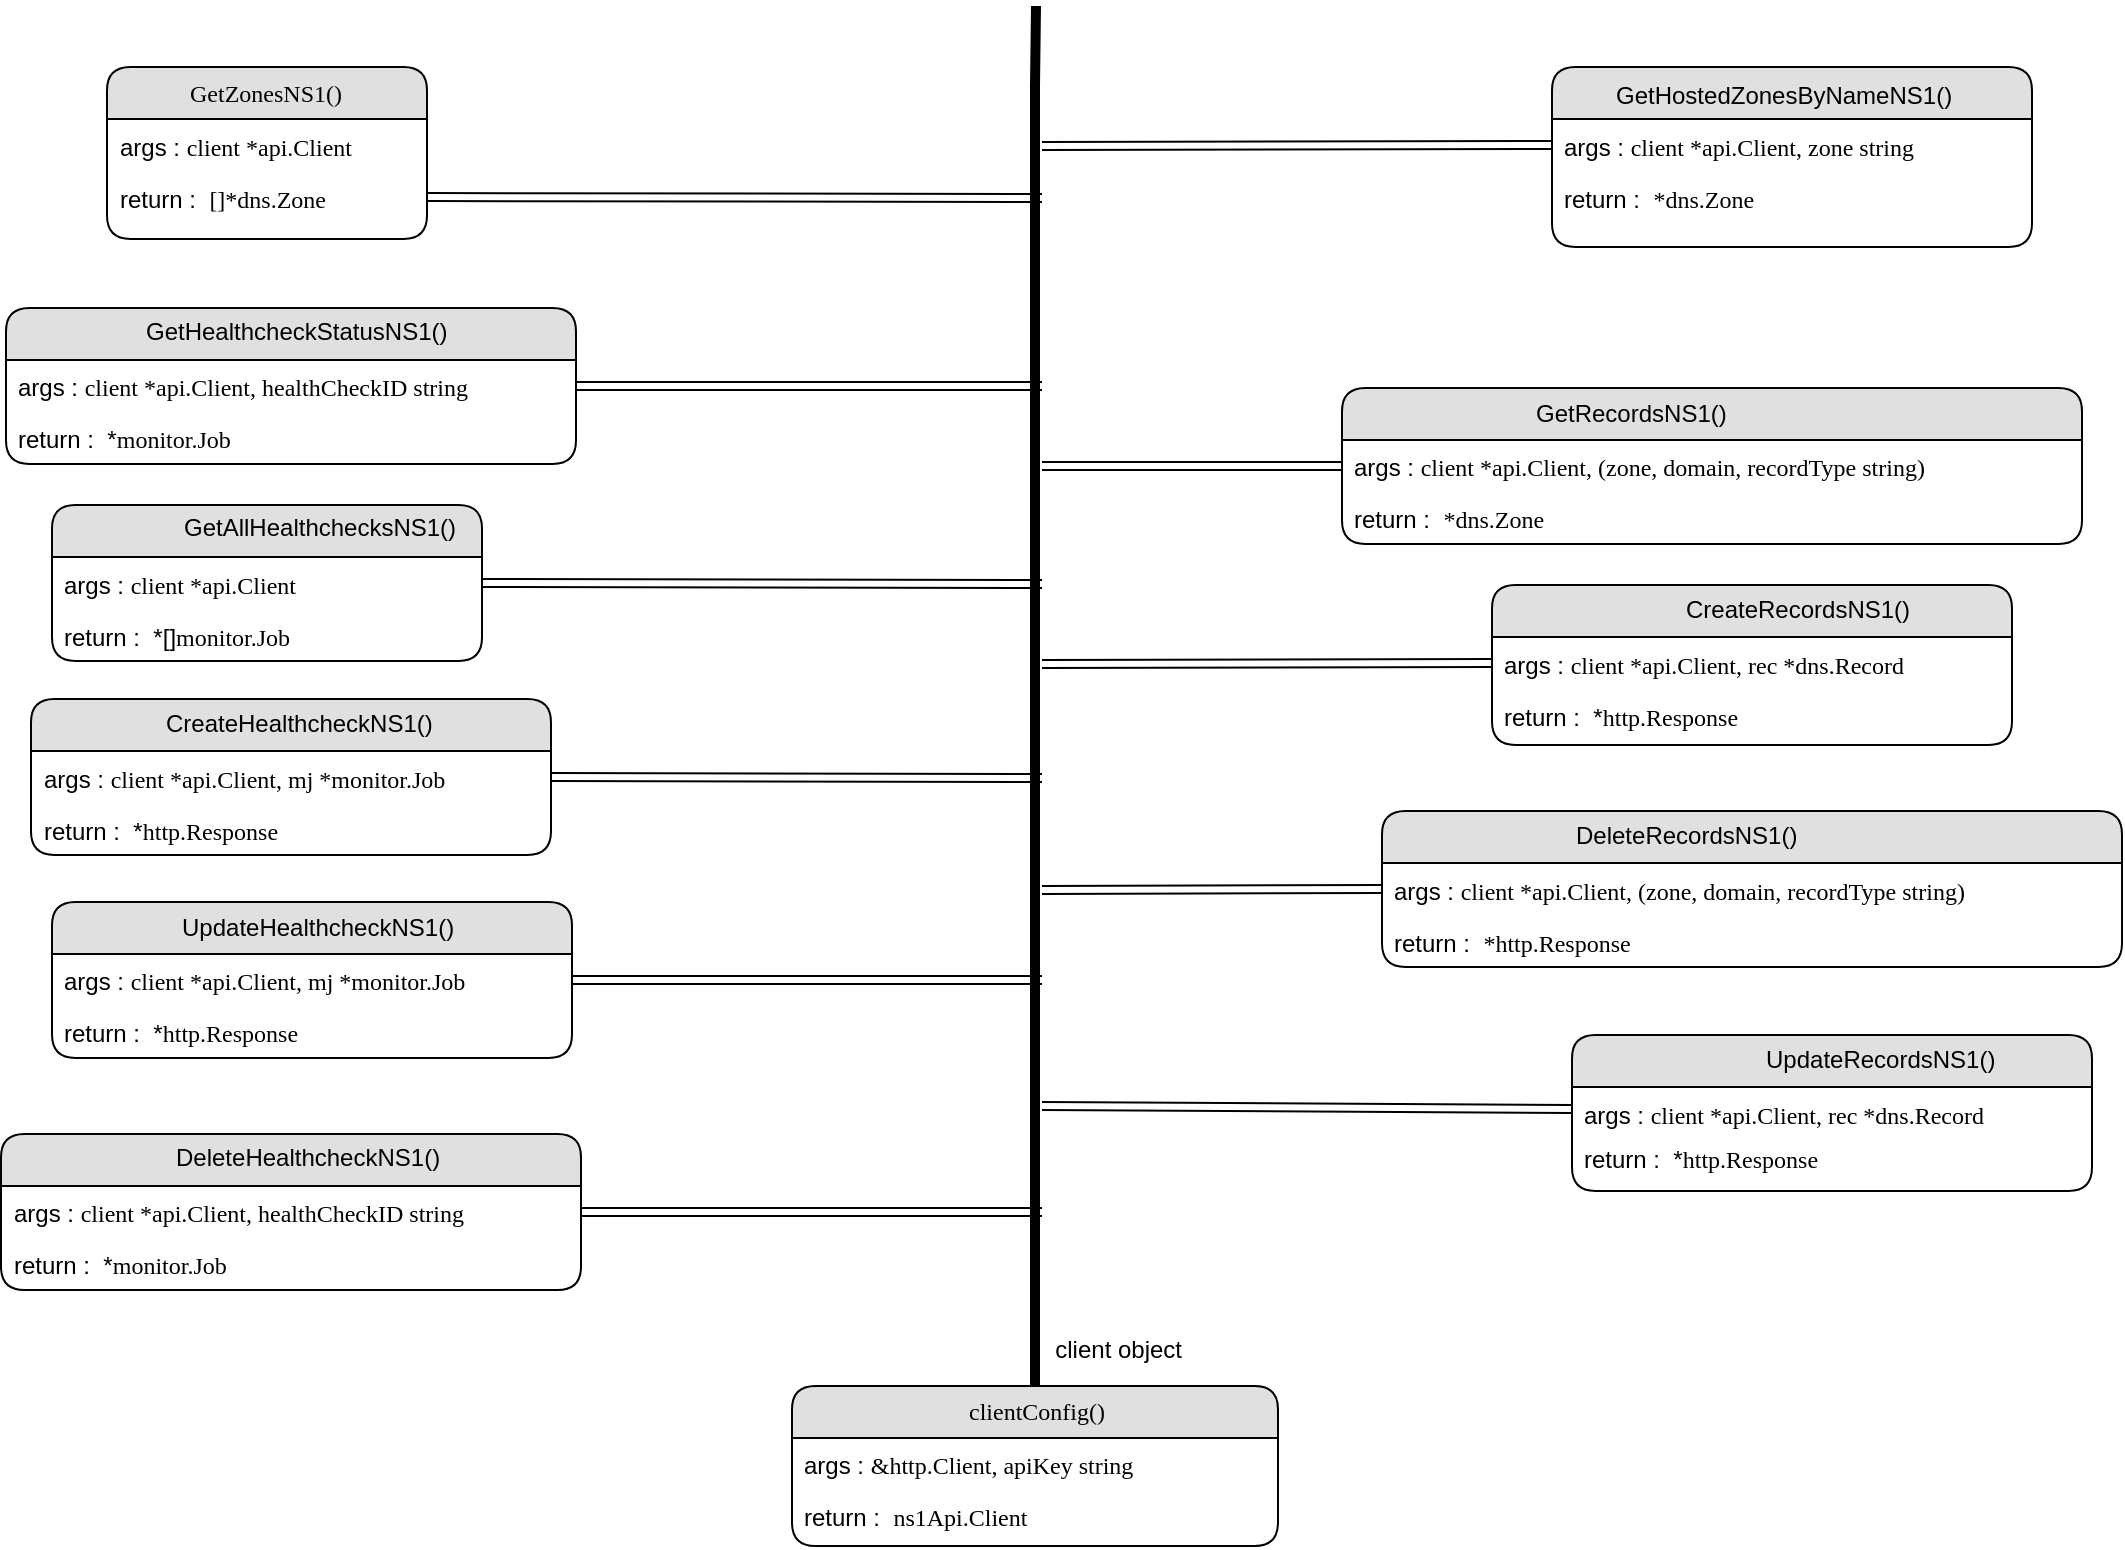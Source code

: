 <mxfile version="11.0.7" type="github"><diagram name="Page-1" id="b520641d-4fe3-3701-9064-5fc419738815"><mxGraphModel dx="1392" dy="1634" grid="1" gridSize="10" guides="1" tooltips="1" connect="1" arrows="1" fold="1" page="1" pageScale="1" pageWidth="1100" pageHeight="850" background="#ffffff" math="0" shadow="0"><root><mxCell id="0"/><mxCell id="1" parent="0"/><mxCell id="21ea969265ad0168-6" value="GetZonesNS1()&amp;nbsp;" style="swimlane;html=1;fontStyle=0;childLayout=stackLayout;horizontal=1;startSize=26;fillColor=#e0e0e0;horizontalStack=0;resizeParent=1;resizeLast=0;collapsible=1;marginBottom=0;swimlaneFillColor=#ffffff;align=center;rounded=1;shadow=0;comic=0;labelBackgroundColor=none;strokeColor=#000000;strokeWidth=1;fontFamily=Verdana;fontSize=12;fontColor=#000000;" parent="1" vertex="1"><mxGeometry x="62.5" y="30.5" width="160" height="86" as="geometry"/></mxCell><mxCell id="21ea969265ad0168-7" value="args :&amp;nbsp;&lt;span style=&quot;font-family: &amp;#34;verdana&amp;#34; ; text-align: center ; white-space: nowrap&quot;&gt;client *api.Client&lt;/span&gt;&lt;br&gt;&amp;nbsp;" style="text;html=1;strokeColor=none;fillColor=none;spacingLeft=4;spacingRight=4;whiteSpace=wrap;overflow=hidden;rotatable=0;points=[[0,0.5],[1,0.5]];portConstraint=eastwest;" parent="21ea969265ad0168-6" vertex="1"><mxGeometry y="26" width="160" height="26" as="geometry"/></mxCell><mxCell id="21ea969265ad0168-8" value="return :&amp;nbsp;&amp;nbsp;&lt;span style=&quot;font-family: &amp;#34;verdana&amp;#34; ; text-align: center ; white-space: nowrap&quot;&gt;[]*dns.Zone&lt;/span&gt;" style="text;html=1;strokeColor=none;fillColor=none;spacingLeft=4;spacingRight=4;whiteSpace=wrap;overflow=hidden;rotatable=0;points=[[0,0.5],[1,0.5]];portConstraint=eastwest;" parent="21ea969265ad0168-6" vertex="1"><mxGeometry y="52" width="160" height="26" as="geometry"/></mxCell><mxCell id="fNCtSZcSi3yhnlJST1mh-1" style="edgeStyle=orthogonalEdgeStyle;rounded=0;orthogonalLoop=1;jettySize=auto;html=1;exitX=0.5;exitY=0;exitDx=0;exitDy=0;strokeWidth=5;endArrow=none;endFill=0;" edge="1" parent="1" source="kIcNYLIqCxLIYrypTqYX-1"><mxGeometry relative="1" as="geometry"><mxPoint x="527" as="targetPoint"/><Array as="points"><mxPoint x="527" y="40"/><mxPoint x="527" y="40"/></Array></mxGeometry></mxCell><mxCell id="kIcNYLIqCxLIYrypTqYX-1" value="clientConfig()" style="swimlane;html=1;fontStyle=0;childLayout=stackLayout;horizontal=1;startSize=26;fillColor=#e0e0e0;horizontalStack=0;resizeParent=1;resizeLast=0;collapsible=1;marginBottom=0;swimlaneFillColor=#ffffff;align=center;rounded=1;shadow=0;comic=0;labelBackgroundColor=none;strokeColor=#000000;strokeWidth=1;fontFamily=Verdana;fontSize=12;fontColor=#000000;" parent="1" vertex="1"><mxGeometry x="405" y="690" width="243" height="80" as="geometry"/></mxCell><mxCell id="kIcNYLIqCxLIYrypTqYX-2" value="&lt;div style=&quot;text-align: center&quot;&gt;&lt;span&gt;args : &lt;font face=&quot;verdana&quot;&gt;&lt;span style=&quot;white-space: nowrap&quot;&gt;&amp;amp;http.Client, apiKey string&lt;/span&gt;&lt;/font&gt;&lt;/span&gt;&lt;/div&gt;" style="text;html=1;strokeColor=none;fillColor=none;spacingLeft=4;spacingRight=4;whiteSpace=wrap;overflow=hidden;rotatable=0;points=[[0,0.5],[1,0.5]];portConstraint=eastwest;" parent="kIcNYLIqCxLIYrypTqYX-1" vertex="1"><mxGeometry y="26" width="243" height="26" as="geometry"/></mxCell><mxCell id="kIcNYLIqCxLIYrypTqYX-3" value="&lt;div style=&quot;text-align: center&quot;&gt;&lt;span&gt;return :&amp;nbsp; &lt;font face=&quot;verdana&quot;&gt;&lt;span style=&quot;white-space: nowrap&quot;&gt;ns1Api.Client&lt;/span&gt;&lt;/font&gt;&lt;/span&gt;&lt;/div&gt;" style="text;html=1;strokeColor=none;fillColor=none;spacingLeft=4;spacingRight=4;whiteSpace=wrap;overflow=hidden;rotatable=0;points=[[0,0.5],[1,0.5]];portConstraint=eastwest;" parent="kIcNYLIqCxLIYrypTqYX-1" vertex="1"><mxGeometry y="52" width="243" height="26" as="geometry"/></mxCell><mxCell id="kIcNYLIqCxLIYrypTqYX-4" value="" style="swimlane;html=1;fontStyle=0;childLayout=stackLayout;horizontal=1;startSize=26;fillColor=#e0e0e0;horizontalStack=0;resizeParent=1;resizeLast=0;collapsible=1;marginBottom=0;swimlaneFillColor=#ffffff;align=center;rounded=1;shadow=0;comic=0;labelBackgroundColor=none;strokeColor=#000000;strokeWidth=1;fontFamily=Verdana;fontSize=12;fontColor=#000000;" parent="1" vertex="1"><mxGeometry x="785" y="30.5" width="240" height="90" as="geometry"/></mxCell><mxCell id="kIcNYLIqCxLIYrypTqYX-5" value="args :&amp;nbsp;&lt;span style=&quot;font-family: &amp;#34;verdana&amp;#34; ; text-align: center ; white-space: nowrap&quot;&gt;client *api.Client, zone string&lt;/span&gt;&lt;br&gt;&amp;nbsp;" style="text;html=1;strokeColor=none;fillColor=none;spacingLeft=4;spacingRight=4;whiteSpace=wrap;overflow=hidden;rotatable=0;points=[[0,0.5],[1,0.5]];portConstraint=eastwest;" parent="kIcNYLIqCxLIYrypTqYX-4" vertex="1"><mxGeometry y="26" width="240" height="26" as="geometry"/></mxCell><mxCell id="kIcNYLIqCxLIYrypTqYX-6" value="return :&amp;nbsp;&amp;nbsp;&lt;span style=&quot;font-family: &amp;#34;verdana&amp;#34; ; text-align: center ; white-space: nowrap&quot;&gt;*dns.Zone&lt;/span&gt;" style="text;html=1;strokeColor=none;fillColor=none;spacingLeft=4;spacingRight=4;whiteSpace=wrap;overflow=hidden;rotatable=0;points=[[0,0.5],[1,0.5]];portConstraint=eastwest;" parent="kIcNYLIqCxLIYrypTqYX-4" vertex="1"><mxGeometry y="52" width="240" height="26" as="geometry"/></mxCell><mxCell id="kIcNYLIqCxLIYrypTqYX-7" value="GetHostedZonesByNameNS1()" style="text;html=1;" parent="1" vertex="1"><mxGeometry x="815" y="30.5" width="190" height="30" as="geometry"/></mxCell><mxCell id="kIcNYLIqCxLIYrypTqYX-9" value="" style="swimlane;html=1;fontStyle=0;childLayout=stackLayout;horizontal=1;startSize=26;fillColor=#e0e0e0;horizontalStack=0;resizeParent=1;resizeLast=0;collapsible=1;marginBottom=0;swimlaneFillColor=#ffffff;align=center;rounded=1;shadow=0;comic=0;labelBackgroundColor=none;strokeColor=#000000;strokeWidth=1;fontFamily=Verdana;fontSize=12;fontColor=#000000;" parent="1" vertex="1"><mxGeometry x="680" y="191" width="370" height="78" as="geometry"/></mxCell><mxCell id="kIcNYLIqCxLIYrypTqYX-10" value="args :&amp;nbsp;&lt;span style=&quot;font-family: &amp;#34;verdana&amp;#34; ; text-align: center ; white-space: nowrap&quot;&gt;client *api.Client, (zone, domain, recordType string)&lt;/span&gt;&lt;br&gt;&amp;nbsp;" style="text;html=1;strokeColor=none;fillColor=none;spacingLeft=4;spacingRight=4;whiteSpace=wrap;overflow=hidden;rotatable=0;points=[[0,0.5],[1,0.5]];portConstraint=eastwest;" parent="kIcNYLIqCxLIYrypTqYX-9" vertex="1"><mxGeometry y="26" width="370" height="26" as="geometry"/></mxCell><mxCell id="kIcNYLIqCxLIYrypTqYX-11" value="return :&amp;nbsp;&amp;nbsp;&lt;span style=&quot;font-family: &amp;#34;verdana&amp;#34; ; text-align: center ; white-space: nowrap&quot;&gt;*dns.Zone&lt;/span&gt;" style="text;html=1;strokeColor=none;fillColor=none;spacingLeft=4;spacingRight=4;whiteSpace=wrap;overflow=hidden;rotatable=0;points=[[0,0.5],[1,0.5]];portConstraint=eastwest;" parent="kIcNYLIqCxLIYrypTqYX-9" vertex="1"><mxGeometry y="52" width="370" height="26" as="geometry"/></mxCell><mxCell id="kIcNYLIqCxLIYrypTqYX-13" value="GetRecordsNS1()" style="text;html=1;" parent="1" vertex="1"><mxGeometry x="775" y="189.5" width="110" height="30" as="geometry"/></mxCell><mxCell id="kIcNYLIqCxLIYrypTqYX-14" value="" style="swimlane;html=1;fontStyle=0;childLayout=stackLayout;horizontal=1;startSize=26;fillColor=#e0e0e0;horizontalStack=0;resizeParent=1;resizeLast=0;collapsible=1;marginBottom=0;swimlaneFillColor=#ffffff;align=center;rounded=1;shadow=0;comic=0;labelBackgroundColor=none;strokeColor=#000000;strokeWidth=1;fontFamily=Verdana;fontSize=12;fontColor=#000000;" parent="1" vertex="1"><mxGeometry x="755" y="289.5" width="260" height="80" as="geometry"/></mxCell><mxCell id="kIcNYLIqCxLIYrypTqYX-15" value="args :&amp;nbsp;&lt;span style=&quot;font-family: &amp;#34;verdana&amp;#34; ; text-align: center ; white-space: nowrap&quot;&gt;client *api.Client, rec *dns.Record&lt;/span&gt;&lt;br&gt;&amp;nbsp;" style="text;html=1;strokeColor=none;fillColor=none;spacingLeft=4;spacingRight=4;whiteSpace=wrap;overflow=hidden;rotatable=0;points=[[0,0.5],[1,0.5]];portConstraint=eastwest;" parent="kIcNYLIqCxLIYrypTqYX-14" vertex="1"><mxGeometry y="26" width="260" height="26" as="geometry"/></mxCell><mxCell id="kIcNYLIqCxLIYrypTqYX-16" value="&lt;div style=&quot;text-align: center&quot;&gt;&lt;span&gt;return :&amp;nbsp; *&lt;font face=&quot;verdana&quot;&gt;&lt;span style=&quot;white-space: nowrap&quot;&gt;http.Response&lt;/span&gt;&lt;/font&gt;&lt;/span&gt;&lt;/div&gt;" style="text;html=1;strokeColor=none;fillColor=none;spacingLeft=4;spacingRight=4;whiteSpace=wrap;overflow=hidden;rotatable=0;points=[[0,0.5],[1,0.5]];portConstraint=eastwest;" parent="kIcNYLIqCxLIYrypTqYX-14" vertex="1"><mxGeometry y="52" width="260" height="28" as="geometry"/></mxCell><mxCell id="kIcNYLIqCxLIYrypTqYX-17" value="CreateRecordsNS1()" style="text;html=1;" parent="1" vertex="1"><mxGeometry x="850" y="288" width="110" height="30" as="geometry"/></mxCell><mxCell id="kIcNYLIqCxLIYrypTqYX-18" value="" style="swimlane;html=1;fontStyle=0;childLayout=stackLayout;horizontal=1;startSize=26;fillColor=#e0e0e0;horizontalStack=0;resizeParent=1;resizeLast=0;collapsible=1;marginBottom=0;swimlaneFillColor=#ffffff;align=center;rounded=1;shadow=0;comic=0;labelBackgroundColor=none;strokeColor=#000000;strokeWidth=1;fontFamily=Verdana;fontSize=12;fontColor=#000000;" parent="1" vertex="1"><mxGeometry x="700" y="402.5" width="370" height="78" as="geometry"/></mxCell><mxCell id="kIcNYLIqCxLIYrypTqYX-19" value="args :&amp;nbsp;&lt;span style=&quot;font-family: &amp;#34;verdana&amp;#34; ; text-align: center ; white-space: nowrap&quot;&gt;client *api.Client, (zone, domain, recordType string)&lt;/span&gt;&lt;br&gt;&amp;nbsp;" style="text;html=1;strokeColor=none;fillColor=none;spacingLeft=4;spacingRight=4;whiteSpace=wrap;overflow=hidden;rotatable=0;points=[[0,0.5],[1,0.5]];portConstraint=eastwest;" parent="kIcNYLIqCxLIYrypTqYX-18" vertex="1"><mxGeometry y="26" width="370" height="26" as="geometry"/></mxCell><mxCell id="kIcNYLIqCxLIYrypTqYX-20" value="return :&amp;nbsp;&amp;nbsp;&lt;span style=&quot;font-family: &amp;#34;verdana&amp;#34; ; text-align: center ; white-space: nowrap&quot;&gt;*http.Response&lt;/span&gt;" style="text;html=1;strokeColor=none;fillColor=none;spacingLeft=4;spacingRight=4;whiteSpace=wrap;overflow=hidden;rotatable=0;points=[[0,0.5],[1,0.5]];portConstraint=eastwest;" parent="kIcNYLIqCxLIYrypTqYX-18" vertex="1"><mxGeometry y="52" width="370" height="26" as="geometry"/></mxCell><mxCell id="kIcNYLIqCxLIYrypTqYX-21" value="DeleteRecordsNS1()" style="text;html=1;" parent="1" vertex="1"><mxGeometry x="795" y="400.5" width="110" height="30" as="geometry"/></mxCell><mxCell id="kIcNYLIqCxLIYrypTqYX-22" value="" style="swimlane;html=1;fontStyle=0;childLayout=stackLayout;horizontal=1;startSize=26;fillColor=#e0e0e0;horizontalStack=0;resizeParent=1;resizeLast=0;collapsible=1;marginBottom=0;swimlaneFillColor=#ffffff;align=center;rounded=1;shadow=0;comic=0;labelBackgroundColor=none;strokeColor=#000000;strokeWidth=1;fontFamily=Verdana;fontSize=12;fontColor=#000000;" parent="1" vertex="1"><mxGeometry x="795" y="514.5" width="260" height="78" as="geometry"/></mxCell><mxCell id="kIcNYLIqCxLIYrypTqYX-23" value="args :&amp;nbsp;&lt;span style=&quot;font-family: &amp;#34;verdana&amp;#34; ; text-align: center ; white-space: nowrap&quot;&gt;client *api.Client, rec *dns.Record&lt;/span&gt;&lt;br&gt;&amp;nbsp;" style="text;html=1;strokeColor=none;fillColor=none;spacingLeft=4;spacingRight=4;whiteSpace=wrap;overflow=hidden;rotatable=0;points=[[0,0.5],[1,0.5]];portConstraint=eastwest;" parent="kIcNYLIqCxLIYrypTqYX-22" vertex="1"><mxGeometry y="26" width="260" height="22" as="geometry"/></mxCell><mxCell id="kIcNYLIqCxLIYrypTqYX-24" value="&lt;div style=&quot;text-align: center&quot;&gt;&lt;span&gt;return :&amp;nbsp; *&lt;font face=&quot;verdana&quot;&gt;&lt;span style=&quot;white-space: nowrap&quot;&gt;http.Response&lt;/span&gt;&lt;/font&gt;&lt;/span&gt;&lt;/div&gt;" style="text;html=1;strokeColor=none;fillColor=none;spacingLeft=4;spacingRight=4;whiteSpace=wrap;overflow=hidden;rotatable=0;points=[[0,0.5],[1,0.5]];portConstraint=eastwest;" parent="kIcNYLIqCxLIYrypTqYX-22" vertex="1"><mxGeometry y="48" width="260" height="26" as="geometry"/></mxCell><mxCell id="kIcNYLIqCxLIYrypTqYX-25" value="UpdateRecordsNS1()" style="text;html=1;" parent="1" vertex="1"><mxGeometry x="890" y="513" width="110" height="30" as="geometry"/></mxCell><mxCell id="kIcNYLIqCxLIYrypTqYX-26" value="" style="swimlane;html=1;fontStyle=0;childLayout=stackLayout;horizontal=1;startSize=26;fillColor=#e0e0e0;horizontalStack=0;resizeParent=1;resizeLast=0;collapsible=1;marginBottom=0;swimlaneFillColor=#ffffff;align=center;rounded=1;shadow=0;comic=0;labelBackgroundColor=none;strokeColor=#000000;strokeWidth=1;fontFamily=Verdana;fontSize=12;fontColor=#000000;" parent="1" vertex="1"><mxGeometry x="12" y="151" width="285" height="78" as="geometry"/></mxCell><mxCell id="kIcNYLIqCxLIYrypTqYX-27" value="args :&amp;nbsp;&lt;span style=&quot;font-family: &amp;#34;verdana&amp;#34; ; text-align: center ; white-space: nowrap&quot;&gt;client *api.Client, healthCheckID string&lt;/span&gt;" style="text;html=1;strokeColor=none;fillColor=none;spacingLeft=4;spacingRight=4;whiteSpace=wrap;overflow=hidden;rotatable=0;points=[[0,0.5],[1,0.5]];portConstraint=eastwest;" parent="kIcNYLIqCxLIYrypTqYX-26" vertex="1"><mxGeometry y="26" width="285" height="26" as="geometry"/></mxCell><mxCell id="kIcNYLIqCxLIYrypTqYX-28" value="&lt;div style=&quot;text-align: center&quot;&gt;return :&amp;nbsp; *&lt;font face=&quot;verdana&quot;&gt;&lt;span style=&quot;white-space: nowrap&quot;&gt;monitor.Job&lt;/span&gt;&lt;/font&gt;&lt;/div&gt;" style="text;html=1;strokeColor=none;fillColor=none;spacingLeft=4;spacingRight=4;whiteSpace=wrap;overflow=hidden;rotatable=0;points=[[0,0.5],[1,0.5]];portConstraint=eastwest;" parent="kIcNYLIqCxLIYrypTqYX-26" vertex="1"><mxGeometry y="52" width="285" height="26" as="geometry"/></mxCell><mxCell id="kIcNYLIqCxLIYrypTqYX-29" value="GetHealthcheckStatusNS1()" style="text;html=1;" parent="1" vertex="1"><mxGeometry x="80" y="148.5" width="110" height="30" as="geometry"/></mxCell><mxCell id="kIcNYLIqCxLIYrypTqYX-30" value="" style="swimlane;html=1;fontStyle=0;childLayout=stackLayout;horizontal=1;startSize=26;fillColor=#e0e0e0;horizontalStack=0;resizeParent=1;resizeLast=0;collapsible=1;marginBottom=0;swimlaneFillColor=#ffffff;align=center;rounded=1;shadow=0;comic=0;labelBackgroundColor=none;strokeColor=#000000;strokeWidth=1;fontFamily=Verdana;fontSize=12;fontColor=#000000;" parent="1" vertex="1"><mxGeometry x="35" y="249.5" width="215" height="78" as="geometry"/></mxCell><mxCell id="kIcNYLIqCxLIYrypTqYX-31" value="args :&amp;nbsp;&lt;span style=&quot;font-family: &amp;#34;verdana&amp;#34; ; text-align: center ; white-space: nowrap&quot;&gt;client *api.Client&lt;/span&gt;" style="text;html=1;strokeColor=none;fillColor=none;spacingLeft=4;spacingRight=4;whiteSpace=wrap;overflow=hidden;rotatable=0;points=[[0,0.5],[1,0.5]];portConstraint=eastwest;" parent="kIcNYLIqCxLIYrypTqYX-30" vertex="1"><mxGeometry y="26" width="215" height="26" as="geometry"/></mxCell><mxCell id="kIcNYLIqCxLIYrypTqYX-32" value="&lt;div style=&quot;text-align: center&quot;&gt;return :&amp;nbsp; *[]&lt;font face=&quot;verdana&quot;&gt;&lt;span style=&quot;white-space: nowrap&quot;&gt;monitor.Job&lt;/span&gt;&lt;/font&gt;&lt;/div&gt;" style="text;html=1;strokeColor=none;fillColor=none;spacingLeft=4;spacingRight=4;whiteSpace=wrap;overflow=hidden;rotatable=0;points=[[0,0.5],[1,0.5]];portConstraint=eastwest;" parent="kIcNYLIqCxLIYrypTqYX-30" vertex="1"><mxGeometry y="52" width="215" height="26" as="geometry"/></mxCell><mxCell id="kIcNYLIqCxLIYrypTqYX-33" value="GetAllHealthchecksNS1()" style="text;html=1;" parent="1" vertex="1"><mxGeometry x="99" y="247" width="110" height="30" as="geometry"/></mxCell><mxCell id="kIcNYLIqCxLIYrypTqYX-34" value="" style="swimlane;html=1;fontStyle=0;childLayout=stackLayout;horizontal=1;startSize=26;fillColor=#e0e0e0;horizontalStack=0;resizeParent=1;resizeLast=0;collapsible=1;marginBottom=0;swimlaneFillColor=#ffffff;align=center;rounded=1;shadow=0;comic=0;labelBackgroundColor=none;strokeColor=#000000;strokeWidth=1;fontFamily=Verdana;fontSize=12;fontColor=#000000;" parent="1" vertex="1"><mxGeometry x="24.5" y="346.5" width="260" height="78" as="geometry"/></mxCell><mxCell id="kIcNYLIqCxLIYrypTqYX-35" value="args :&amp;nbsp;&lt;span style=&quot;font-family: &amp;#34;verdana&amp;#34; ; text-align: center ; white-space: nowrap&quot;&gt;client *api.Client, mj *monitor.Job&lt;/span&gt;&lt;br&gt;&amp;nbsp;" style="text;html=1;strokeColor=none;fillColor=none;spacingLeft=4;spacingRight=4;whiteSpace=wrap;overflow=hidden;rotatable=0;points=[[0,0.5],[1,0.5]];portConstraint=eastwest;" parent="kIcNYLIqCxLIYrypTqYX-34" vertex="1"><mxGeometry y="26" width="260" height="26" as="geometry"/></mxCell><mxCell id="kIcNYLIqCxLIYrypTqYX-36" value="&lt;div style=&quot;text-align: center&quot;&gt;&lt;span&gt;return :&amp;nbsp; *&lt;font face=&quot;verdana&quot;&gt;&lt;span style=&quot;white-space: nowrap&quot;&gt;http.Response&lt;/span&gt;&lt;/font&gt;&lt;/span&gt;&lt;/div&gt;" style="text;html=1;strokeColor=none;fillColor=none;spacingLeft=4;spacingRight=4;whiteSpace=wrap;overflow=hidden;rotatable=0;points=[[0,0.5],[1,0.5]];portConstraint=eastwest;" parent="kIcNYLIqCxLIYrypTqYX-34" vertex="1"><mxGeometry y="52" width="260" height="26" as="geometry"/></mxCell><mxCell id="kIcNYLIqCxLIYrypTqYX-37" value="CreateHealthcheckNS1()" style="text;html=1;" parent="1" vertex="1"><mxGeometry x="89.5" y="345" width="110" height="30" as="geometry"/></mxCell><mxCell id="kIcNYLIqCxLIYrypTqYX-38" value="" style="swimlane;html=1;fontStyle=0;childLayout=stackLayout;horizontal=1;startSize=26;fillColor=#e0e0e0;horizontalStack=0;resizeParent=1;resizeLast=0;collapsible=1;marginBottom=0;swimlaneFillColor=#ffffff;align=center;rounded=1;shadow=0;comic=0;labelBackgroundColor=none;strokeColor=#000000;strokeWidth=1;fontFamily=Verdana;fontSize=12;fontColor=#000000;" parent="1" vertex="1"><mxGeometry x="35" y="448" width="260" height="78" as="geometry"/></mxCell><mxCell id="kIcNYLIqCxLIYrypTqYX-39" value="args :&amp;nbsp;&lt;span style=&quot;font-family: &amp;#34;verdana&amp;#34; ; text-align: center ; white-space: nowrap&quot;&gt;client *api.Client, mj *monitor.Job&lt;/span&gt;&lt;br&gt;&amp;nbsp;" style="text;html=1;strokeColor=none;fillColor=none;spacingLeft=4;spacingRight=4;whiteSpace=wrap;overflow=hidden;rotatable=0;points=[[0,0.5],[1,0.5]];portConstraint=eastwest;" parent="kIcNYLIqCxLIYrypTqYX-38" vertex="1"><mxGeometry y="26" width="260" height="26" as="geometry"/></mxCell><mxCell id="kIcNYLIqCxLIYrypTqYX-40" value="&lt;div style=&quot;text-align: center&quot;&gt;&lt;span&gt;return :&amp;nbsp; *&lt;font face=&quot;verdana&quot;&gt;&lt;span style=&quot;white-space: nowrap&quot;&gt;http.Response&lt;/span&gt;&lt;/font&gt;&lt;/span&gt;&lt;/div&gt;" style="text;html=1;strokeColor=none;fillColor=none;spacingLeft=4;spacingRight=4;whiteSpace=wrap;overflow=hidden;rotatable=0;points=[[0,0.5],[1,0.5]];portConstraint=eastwest;" parent="kIcNYLIqCxLIYrypTqYX-38" vertex="1"><mxGeometry y="52" width="260" height="26" as="geometry"/></mxCell><mxCell id="kIcNYLIqCxLIYrypTqYX-41" value="UpdateHealthcheckNS1()" style="text;html=1;" parent="1" vertex="1"><mxGeometry x="97.5" y="446.5" width="110" height="30" as="geometry"/></mxCell><mxCell id="kIcNYLIqCxLIYrypTqYX-42" value="" style="swimlane;html=1;fontStyle=0;childLayout=stackLayout;horizontal=1;startSize=26;fillColor=#e0e0e0;horizontalStack=0;resizeParent=1;resizeLast=0;collapsible=1;marginBottom=0;swimlaneFillColor=#ffffff;align=center;rounded=1;shadow=0;comic=0;labelBackgroundColor=none;strokeColor=#000000;strokeWidth=1;fontFamily=Verdana;fontSize=12;fontColor=#000000;" parent="1" vertex="1"><mxGeometry x="9.5" y="564" width="290" height="78" as="geometry"/></mxCell><mxCell id="kIcNYLIqCxLIYrypTqYX-43" value="args :&amp;nbsp;&lt;span style=&quot;font-family: &amp;#34;verdana&amp;#34; ; text-align: center ; white-space: nowrap&quot;&gt;client *api.Client, healthCheckID string&lt;/span&gt;" style="text;html=1;strokeColor=none;fillColor=none;spacingLeft=4;spacingRight=4;whiteSpace=wrap;overflow=hidden;rotatable=0;points=[[0,0.5],[1,0.5]];portConstraint=eastwest;" parent="kIcNYLIqCxLIYrypTqYX-42" vertex="1"><mxGeometry y="26" width="290" height="26" as="geometry"/></mxCell><mxCell id="kIcNYLIqCxLIYrypTqYX-44" value="&lt;div style=&quot;text-align: center&quot;&gt;return :&amp;nbsp; *&lt;font face=&quot;verdana&quot;&gt;&lt;span style=&quot;white-space: nowrap&quot;&gt;monitor.Job&lt;/span&gt;&lt;/font&gt;&lt;/div&gt;" style="text;html=1;strokeColor=none;fillColor=none;spacingLeft=4;spacingRight=4;whiteSpace=wrap;overflow=hidden;rotatable=0;points=[[0,0.5],[1,0.5]];portConstraint=eastwest;" parent="kIcNYLIqCxLIYrypTqYX-42" vertex="1"><mxGeometry y="52" width="290" height="26" as="geometry"/></mxCell><mxCell id="kIcNYLIqCxLIYrypTqYX-45" value="DeleteHealthcheckNS1()" style="text;html=1;" parent="1" vertex="1"><mxGeometry x="94.5" y="562" width="110" height="30" as="geometry"/></mxCell><mxCell id="fNCtSZcSi3yhnlJST1mh-4" style="edgeStyle=none;shape=link;rounded=0;orthogonalLoop=1;jettySize=auto;html=1;exitX=1;exitY=0.5;exitDx=0;exitDy=0;" edge="1" parent="1" source="21ea969265ad0168-8"><mxGeometry relative="1" as="geometry"><mxPoint x="530" y="96" as="targetPoint"/></mxGeometry></mxCell><mxCell id="fNCtSZcSi3yhnlJST1mh-5" style="edgeStyle=none;shape=link;rounded=0;orthogonalLoop=1;jettySize=auto;html=1;exitX=1;exitY=0.5;exitDx=0;exitDy=0;" edge="1" parent="1" source="kIcNYLIqCxLIYrypTqYX-27"><mxGeometry relative="1" as="geometry"><mxPoint x="530" y="190" as="targetPoint"/></mxGeometry></mxCell><mxCell id="fNCtSZcSi3yhnlJST1mh-6" style="edgeStyle=none;shape=link;rounded=0;orthogonalLoop=1;jettySize=auto;html=1;exitX=1;exitY=0.5;exitDx=0;exitDy=0;" edge="1" parent="1" source="kIcNYLIqCxLIYrypTqYX-31"><mxGeometry relative="1" as="geometry"><mxPoint x="530" y="289" as="targetPoint"/></mxGeometry></mxCell><mxCell id="fNCtSZcSi3yhnlJST1mh-7" style="edgeStyle=none;shape=link;rounded=0;orthogonalLoop=1;jettySize=auto;html=1;exitX=1;exitY=0.5;exitDx=0;exitDy=0;" edge="1" parent="1" source="kIcNYLIqCxLIYrypTqYX-35"><mxGeometry relative="1" as="geometry"><mxPoint x="530" y="386" as="targetPoint"/></mxGeometry></mxCell><mxCell id="fNCtSZcSi3yhnlJST1mh-8" style="edgeStyle=none;shape=link;rounded=0;orthogonalLoop=1;jettySize=auto;html=1;exitX=1;exitY=0.5;exitDx=0;exitDy=0;" edge="1" parent="1" source="kIcNYLIqCxLIYrypTqYX-39"><mxGeometry relative="1" as="geometry"><mxPoint x="530" y="487" as="targetPoint"/></mxGeometry></mxCell><mxCell id="fNCtSZcSi3yhnlJST1mh-9" style="edgeStyle=none;shape=link;rounded=0;orthogonalLoop=1;jettySize=auto;html=1;exitX=1;exitY=0.5;exitDx=0;exitDy=0;" edge="1" parent="1" source="kIcNYLIqCxLIYrypTqYX-43"><mxGeometry relative="1" as="geometry"><mxPoint x="530" y="603" as="targetPoint"/></mxGeometry></mxCell><mxCell id="fNCtSZcSi3yhnlJST1mh-10" style="edgeStyle=none;shape=link;rounded=0;orthogonalLoop=1;jettySize=auto;html=1;exitX=0;exitY=0.5;exitDx=0;exitDy=0;" edge="1" parent="1" source="kIcNYLIqCxLIYrypTqYX-5"><mxGeometry relative="1" as="geometry"><mxPoint x="530" y="70" as="targetPoint"/></mxGeometry></mxCell><mxCell id="fNCtSZcSi3yhnlJST1mh-12" style="edgeStyle=none;shape=link;rounded=0;orthogonalLoop=1;jettySize=auto;html=1;exitX=0;exitY=0.5;exitDx=0;exitDy=0;" edge="1" parent="1" source="kIcNYLIqCxLIYrypTqYX-15"><mxGeometry relative="1" as="geometry"><mxPoint x="530" y="329" as="targetPoint"/></mxGeometry></mxCell><mxCell id="fNCtSZcSi3yhnlJST1mh-13" style="edgeStyle=none;shape=link;rounded=0;orthogonalLoop=1;jettySize=auto;html=1;exitX=0;exitY=0.5;exitDx=0;exitDy=0;" edge="1" parent="1" source="kIcNYLIqCxLIYrypTqYX-19"><mxGeometry relative="1" as="geometry"><mxPoint x="530" y="442" as="targetPoint"/></mxGeometry></mxCell><mxCell id="fNCtSZcSi3yhnlJST1mh-15" style="edgeStyle=none;shape=link;rounded=0;orthogonalLoop=1;jettySize=auto;html=1;exitX=0;exitY=0.5;exitDx=0;exitDy=0;" edge="1" parent="1" source="kIcNYLIqCxLIYrypTqYX-23"><mxGeometry relative="1" as="geometry"><mxPoint x="530" y="550" as="targetPoint"/></mxGeometry></mxCell><mxCell id="fNCtSZcSi3yhnlJST1mh-16" style="edgeStyle=none;shape=link;rounded=0;orthogonalLoop=1;jettySize=auto;html=1;exitX=0;exitY=0.5;exitDx=0;exitDy=0;" edge="1" parent="1" source="kIcNYLIqCxLIYrypTqYX-10"><mxGeometry relative="1" as="geometry"><mxPoint x="530" y="230" as="targetPoint"/></mxGeometry></mxCell><mxCell id="fNCtSZcSi3yhnlJST1mh-17" value="client object&amp;nbsp;" style="text;html=1;strokeColor=none;fillColor=none;align=center;verticalAlign=middle;whiteSpace=wrap;rounded=0;" vertex="1" parent="1"><mxGeometry x="500" y="662" width="140" height="20" as="geometry"/></mxCell></root></mxGraphModel></diagram></mxfile>